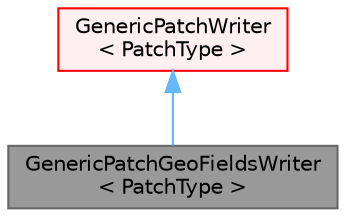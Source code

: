 digraph "GenericPatchGeoFieldsWriter&lt; PatchType &gt;"
{
 // LATEX_PDF_SIZE
  bgcolor="transparent";
  edge [fontname=Helvetica,fontsize=10,labelfontname=Helvetica,labelfontsize=10];
  node [fontname=Helvetica,fontsize=10,shape=box,height=0.2,width=0.4];
  Node1 [id="Node000001",label="GenericPatchGeoFieldsWriter\l\< PatchType \>",height=0.2,width=0.4,color="gray40", fillcolor="grey60", style="filled", fontcolor="black",tooltip="A Foam::vtk::GenericPatchWriter with support for geometric fields."];
  Node2 -> Node1 [id="edge1_Node000001_Node000002",dir="back",color="steelblue1",style="solid",tooltip=" "];
  Node2 [id="Node000002",label="GenericPatchWriter\l\< PatchType \>",height=0.2,width=0.4,color="red", fillcolor="#FFF0F0", style="filled",URL="$classFoam_1_1vtk_1_1GenericPatchWriter.html",tooltip="Write concrete PrimitivePatch faces/points (optionally with fields) as a vtp file or a legacy vtk fil..."];
}
